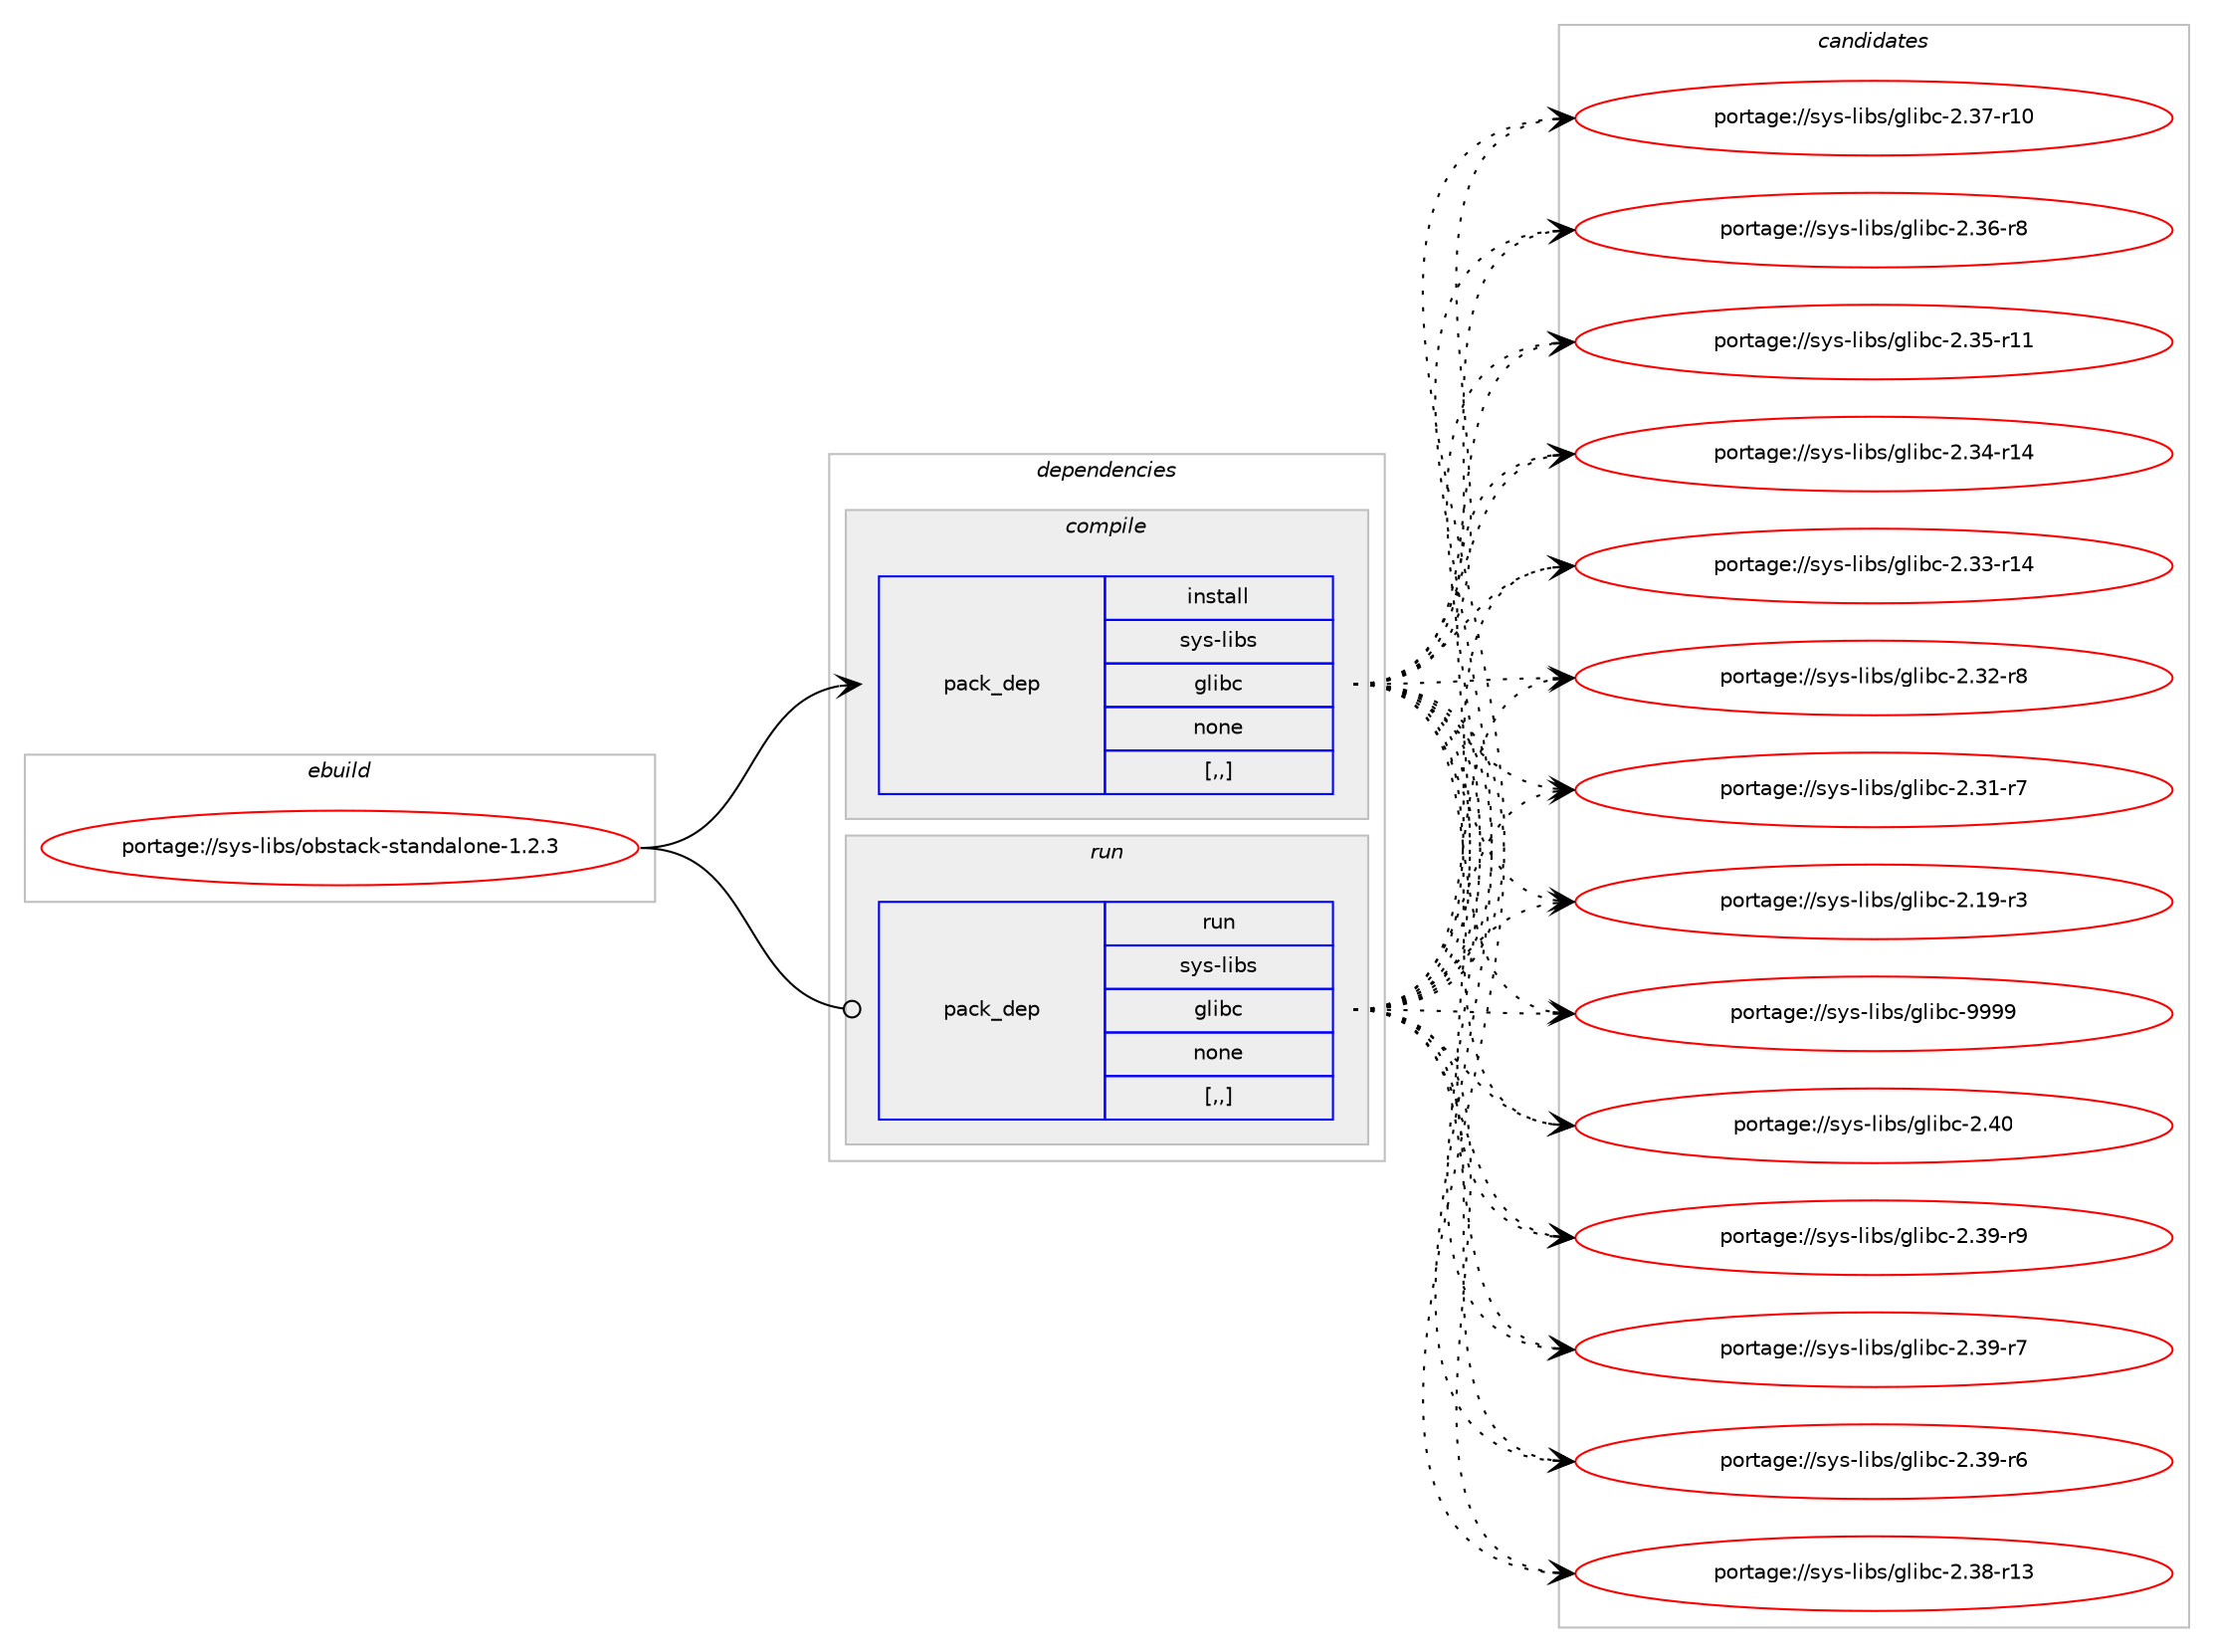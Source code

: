 digraph prolog {

# *************
# Graph options
# *************

newrank=true;
concentrate=true;
compound=true;
graph [rankdir=LR,fontname=Helvetica,fontsize=10,ranksep=1.5];#, ranksep=2.5, nodesep=0.2];
edge  [arrowhead=vee];
node  [fontname=Helvetica,fontsize=10];

# **********
# The ebuild
# **********

subgraph cluster_leftcol {
color=gray;
label=<<i>ebuild</i>>;
id [label="portage://sys-libs/obstack-standalone-1.2.3", color=red, width=4, href="../sys-libs/obstack-standalone-1.2.3.svg"];
}

# ****************
# The dependencies
# ****************

subgraph cluster_midcol {
color=gray;
label=<<i>dependencies</i>>;
subgraph cluster_compile {
fillcolor="#eeeeee";
style=filled;
label=<<i>compile</i>>;
subgraph pack321073 {
dependency441984 [label=<<TABLE BORDER="0" CELLBORDER="1" CELLSPACING="0" CELLPADDING="4" WIDTH="220"><TR><TD ROWSPAN="6" CELLPADDING="30">pack_dep</TD></TR><TR><TD WIDTH="110">install</TD></TR><TR><TD>sys-libs</TD></TR><TR><TD>glibc</TD></TR><TR><TD>none</TD></TR><TR><TD>[,,]</TD></TR></TABLE>>, shape=none, color=blue];
}
id:e -> dependency441984:w [weight=20,style="solid",arrowhead="vee"];
}
subgraph cluster_compileandrun {
fillcolor="#eeeeee";
style=filled;
label=<<i>compile and run</i>>;
}
subgraph cluster_run {
fillcolor="#eeeeee";
style=filled;
label=<<i>run</i>>;
subgraph pack321074 {
dependency441985 [label=<<TABLE BORDER="0" CELLBORDER="1" CELLSPACING="0" CELLPADDING="4" WIDTH="220"><TR><TD ROWSPAN="6" CELLPADDING="30">pack_dep</TD></TR><TR><TD WIDTH="110">run</TD></TR><TR><TD>sys-libs</TD></TR><TR><TD>glibc</TD></TR><TR><TD>none</TD></TR><TR><TD>[,,]</TD></TR></TABLE>>, shape=none, color=blue];
}
id:e -> dependency441985:w [weight=20,style="solid",arrowhead="odot"];
}
}

# **************
# The candidates
# **************

subgraph cluster_choices {
rank=same;
color=gray;
label=<<i>candidates</i>>;

subgraph choice321073 {
color=black;
nodesep=1;
choice11512111545108105981154710310810598994557575757 [label="portage://sys-libs/glibc-9999", color=red, width=4,href="../sys-libs/glibc-9999.svg"];
choice11512111545108105981154710310810598994550465248 [label="portage://sys-libs/glibc-2.40", color=red, width=4,href="../sys-libs/glibc-2.40.svg"];
choice115121115451081059811547103108105989945504651574511457 [label="portage://sys-libs/glibc-2.39-r9", color=red, width=4,href="../sys-libs/glibc-2.39-r9.svg"];
choice115121115451081059811547103108105989945504651574511455 [label="portage://sys-libs/glibc-2.39-r7", color=red, width=4,href="../sys-libs/glibc-2.39-r7.svg"];
choice115121115451081059811547103108105989945504651574511454 [label="portage://sys-libs/glibc-2.39-r6", color=red, width=4,href="../sys-libs/glibc-2.39-r6.svg"];
choice11512111545108105981154710310810598994550465156451144951 [label="portage://sys-libs/glibc-2.38-r13", color=red, width=4,href="../sys-libs/glibc-2.38-r13.svg"];
choice11512111545108105981154710310810598994550465155451144948 [label="portage://sys-libs/glibc-2.37-r10", color=red, width=4,href="../sys-libs/glibc-2.37-r10.svg"];
choice115121115451081059811547103108105989945504651544511456 [label="portage://sys-libs/glibc-2.36-r8", color=red, width=4,href="../sys-libs/glibc-2.36-r8.svg"];
choice11512111545108105981154710310810598994550465153451144949 [label="portage://sys-libs/glibc-2.35-r11", color=red, width=4,href="../sys-libs/glibc-2.35-r11.svg"];
choice11512111545108105981154710310810598994550465152451144952 [label="portage://sys-libs/glibc-2.34-r14", color=red, width=4,href="../sys-libs/glibc-2.34-r14.svg"];
choice11512111545108105981154710310810598994550465151451144952 [label="portage://sys-libs/glibc-2.33-r14", color=red, width=4,href="../sys-libs/glibc-2.33-r14.svg"];
choice115121115451081059811547103108105989945504651504511456 [label="portage://sys-libs/glibc-2.32-r8", color=red, width=4,href="../sys-libs/glibc-2.32-r8.svg"];
choice115121115451081059811547103108105989945504651494511455 [label="portage://sys-libs/glibc-2.31-r7", color=red, width=4,href="../sys-libs/glibc-2.31-r7.svg"];
choice115121115451081059811547103108105989945504649574511451 [label="portage://sys-libs/glibc-2.19-r3", color=red, width=4,href="../sys-libs/glibc-2.19-r3.svg"];
dependency441984:e -> choice11512111545108105981154710310810598994557575757:w [style=dotted,weight="100"];
dependency441984:e -> choice11512111545108105981154710310810598994550465248:w [style=dotted,weight="100"];
dependency441984:e -> choice115121115451081059811547103108105989945504651574511457:w [style=dotted,weight="100"];
dependency441984:e -> choice115121115451081059811547103108105989945504651574511455:w [style=dotted,weight="100"];
dependency441984:e -> choice115121115451081059811547103108105989945504651574511454:w [style=dotted,weight="100"];
dependency441984:e -> choice11512111545108105981154710310810598994550465156451144951:w [style=dotted,weight="100"];
dependency441984:e -> choice11512111545108105981154710310810598994550465155451144948:w [style=dotted,weight="100"];
dependency441984:e -> choice115121115451081059811547103108105989945504651544511456:w [style=dotted,weight="100"];
dependency441984:e -> choice11512111545108105981154710310810598994550465153451144949:w [style=dotted,weight="100"];
dependency441984:e -> choice11512111545108105981154710310810598994550465152451144952:w [style=dotted,weight="100"];
dependency441984:e -> choice11512111545108105981154710310810598994550465151451144952:w [style=dotted,weight="100"];
dependency441984:e -> choice115121115451081059811547103108105989945504651504511456:w [style=dotted,weight="100"];
dependency441984:e -> choice115121115451081059811547103108105989945504651494511455:w [style=dotted,weight="100"];
dependency441984:e -> choice115121115451081059811547103108105989945504649574511451:w [style=dotted,weight="100"];
}
subgraph choice321074 {
color=black;
nodesep=1;
choice11512111545108105981154710310810598994557575757 [label="portage://sys-libs/glibc-9999", color=red, width=4,href="../sys-libs/glibc-9999.svg"];
choice11512111545108105981154710310810598994550465248 [label="portage://sys-libs/glibc-2.40", color=red, width=4,href="../sys-libs/glibc-2.40.svg"];
choice115121115451081059811547103108105989945504651574511457 [label="portage://sys-libs/glibc-2.39-r9", color=red, width=4,href="../sys-libs/glibc-2.39-r9.svg"];
choice115121115451081059811547103108105989945504651574511455 [label="portage://sys-libs/glibc-2.39-r7", color=red, width=4,href="../sys-libs/glibc-2.39-r7.svg"];
choice115121115451081059811547103108105989945504651574511454 [label="portage://sys-libs/glibc-2.39-r6", color=red, width=4,href="../sys-libs/glibc-2.39-r6.svg"];
choice11512111545108105981154710310810598994550465156451144951 [label="portage://sys-libs/glibc-2.38-r13", color=red, width=4,href="../sys-libs/glibc-2.38-r13.svg"];
choice11512111545108105981154710310810598994550465155451144948 [label="portage://sys-libs/glibc-2.37-r10", color=red, width=4,href="../sys-libs/glibc-2.37-r10.svg"];
choice115121115451081059811547103108105989945504651544511456 [label="portage://sys-libs/glibc-2.36-r8", color=red, width=4,href="../sys-libs/glibc-2.36-r8.svg"];
choice11512111545108105981154710310810598994550465153451144949 [label="portage://sys-libs/glibc-2.35-r11", color=red, width=4,href="../sys-libs/glibc-2.35-r11.svg"];
choice11512111545108105981154710310810598994550465152451144952 [label="portage://sys-libs/glibc-2.34-r14", color=red, width=4,href="../sys-libs/glibc-2.34-r14.svg"];
choice11512111545108105981154710310810598994550465151451144952 [label="portage://sys-libs/glibc-2.33-r14", color=red, width=4,href="../sys-libs/glibc-2.33-r14.svg"];
choice115121115451081059811547103108105989945504651504511456 [label="portage://sys-libs/glibc-2.32-r8", color=red, width=4,href="../sys-libs/glibc-2.32-r8.svg"];
choice115121115451081059811547103108105989945504651494511455 [label="portage://sys-libs/glibc-2.31-r7", color=red, width=4,href="../sys-libs/glibc-2.31-r7.svg"];
choice115121115451081059811547103108105989945504649574511451 [label="portage://sys-libs/glibc-2.19-r3", color=red, width=4,href="../sys-libs/glibc-2.19-r3.svg"];
dependency441985:e -> choice11512111545108105981154710310810598994557575757:w [style=dotted,weight="100"];
dependency441985:e -> choice11512111545108105981154710310810598994550465248:w [style=dotted,weight="100"];
dependency441985:e -> choice115121115451081059811547103108105989945504651574511457:w [style=dotted,weight="100"];
dependency441985:e -> choice115121115451081059811547103108105989945504651574511455:w [style=dotted,weight="100"];
dependency441985:e -> choice115121115451081059811547103108105989945504651574511454:w [style=dotted,weight="100"];
dependency441985:e -> choice11512111545108105981154710310810598994550465156451144951:w [style=dotted,weight="100"];
dependency441985:e -> choice11512111545108105981154710310810598994550465155451144948:w [style=dotted,weight="100"];
dependency441985:e -> choice115121115451081059811547103108105989945504651544511456:w [style=dotted,weight="100"];
dependency441985:e -> choice11512111545108105981154710310810598994550465153451144949:w [style=dotted,weight="100"];
dependency441985:e -> choice11512111545108105981154710310810598994550465152451144952:w [style=dotted,weight="100"];
dependency441985:e -> choice11512111545108105981154710310810598994550465151451144952:w [style=dotted,weight="100"];
dependency441985:e -> choice115121115451081059811547103108105989945504651504511456:w [style=dotted,weight="100"];
dependency441985:e -> choice115121115451081059811547103108105989945504651494511455:w [style=dotted,weight="100"];
dependency441985:e -> choice115121115451081059811547103108105989945504649574511451:w [style=dotted,weight="100"];
}
}

}
